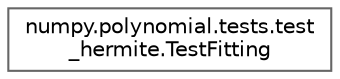 digraph "Graphical Class Hierarchy"
{
 // LATEX_PDF_SIZE
  bgcolor="transparent";
  edge [fontname=Helvetica,fontsize=10,labelfontname=Helvetica,labelfontsize=10];
  node [fontname=Helvetica,fontsize=10,shape=box,height=0.2,width=0.4];
  rankdir="LR";
  Node0 [id="Node000000",label="numpy.polynomial.tests.test\l_hermite.TestFitting",height=0.2,width=0.4,color="grey40", fillcolor="white", style="filled",URL="$dc/dc1/classnumpy_1_1polynomial_1_1tests_1_1test__hermite_1_1TestFitting.html",tooltip=" "];
}
